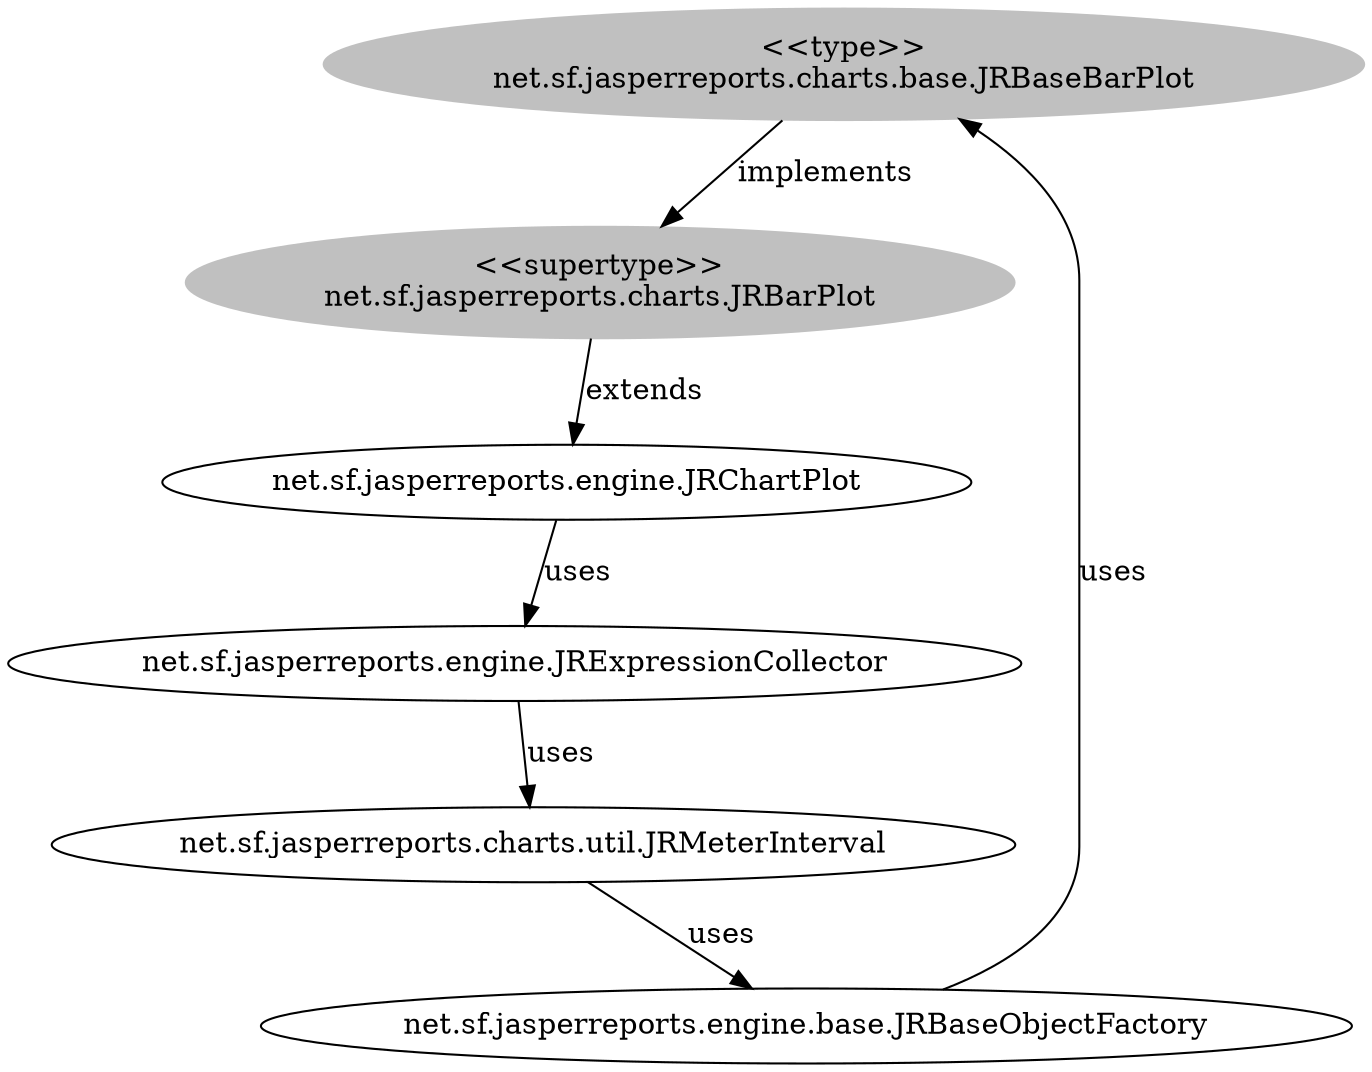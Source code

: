 digraph stk {
	net_sf_jasperreports_charts_base_JRBaseBarPlot [label="<<type>>
net.sf.jasperreports.charts.base.JRBaseBarPlot",style=filled,color="grey"];
	net_sf_jasperreports_charts_JRBarPlot [label="<<supertype>>
net.sf.jasperreports.charts.JRBarPlot",style=filled,color="grey"];
	net_sf_jasperreports_engine_base_JRBaseObjectFactory [label="net.sf.jasperreports.engine.base.JRBaseObjectFactory"];
	net_sf_jasperreports_engine_JRExpressionCollector [label="net.sf.jasperreports.engine.JRExpressionCollector"];
	net_sf_jasperreports_charts_util_JRMeterInterval [label="net.sf.jasperreports.charts.util.JRMeterInterval"];
	net_sf_jasperreports_engine_JRChartPlot [label="net.sf.jasperreports.engine.JRChartPlot"];
	net_sf_jasperreports_charts_base_JRBaseBarPlot -> net_sf_jasperreports_charts_JRBarPlot [label=implements];
	net_sf_jasperreports_charts_JRBarPlot -> net_sf_jasperreports_engine_JRChartPlot [label=extends];
	net_sf_jasperreports_engine_JRChartPlot -> net_sf_jasperreports_engine_JRExpressionCollector [label=uses];
	net_sf_jasperreports_engine_JRExpressionCollector -> net_sf_jasperreports_charts_util_JRMeterInterval [label=uses];
	net_sf_jasperreports_charts_util_JRMeterInterval -> net_sf_jasperreports_engine_base_JRBaseObjectFactory [label=uses];
	net_sf_jasperreports_engine_base_JRBaseObjectFactory -> net_sf_jasperreports_charts_base_JRBaseBarPlot [label=uses];
}
